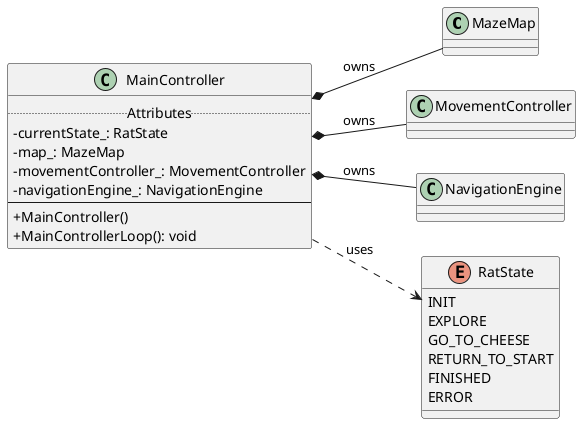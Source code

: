 @startuml
skinparam classAttributeIconSize 0
skinparam classFontColor Black
skinparam classAttributeFontColor Black
skinparam classMethodFontColor Black

left to right direction

class MazeMap
class MovementController
class NavigationEngine

enum RatState{
  INIT
  EXPLORE
  GO_TO_CHEESE
  RETURN_TO_START
  FINISHED
  ERROR
}

class MainController{
  .. Attributes ..
  - currentState_: RatState
  - map_: MazeMap
  - movementController_: MovementController
  - navigationEngine_: NavigationEngine
  --
  + MainController()
  + MainControllerLoop(): void
}

' ==== Relationships ====
MainController ..> RatState : uses
MainController *-- MazeMap : owns
MainController *-- MovementController : owns
MainController *-- NavigationEngine : owns

@enduml